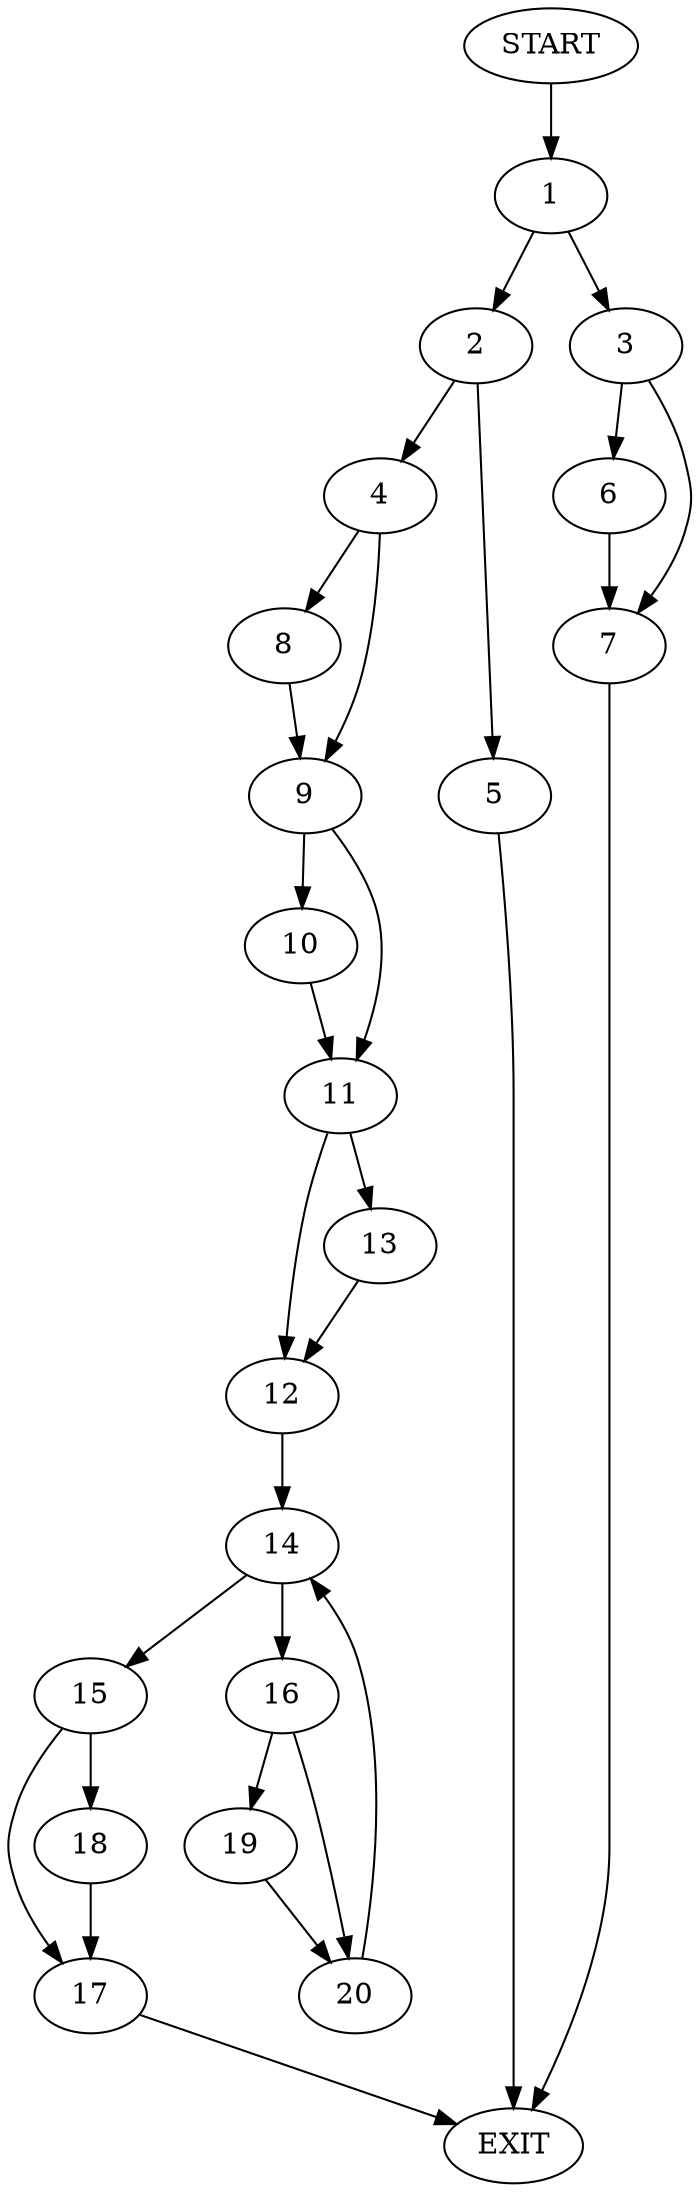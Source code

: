 digraph {
0 [label="START"]
21 [label="EXIT"]
0 -> 1
1 -> 2
1 -> 3
2 -> 4
2 -> 5
3 -> 6
3 -> 7
6 -> 7
7 -> 21
4 -> 8
4 -> 9
5 -> 21
9 -> 10
9 -> 11
8 -> 9
10 -> 11
11 -> 12
11 -> 13
12 -> 14
13 -> 12
14 -> 15
14 -> 16
15 -> 17
15 -> 18
16 -> 19
16 -> 20
19 -> 20
20 -> 14
18 -> 17
17 -> 21
}
